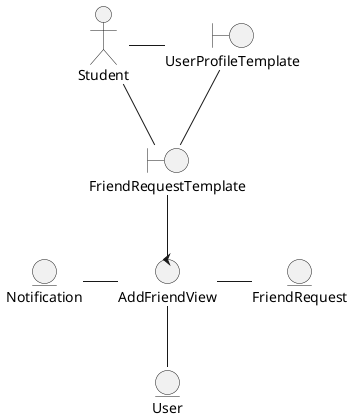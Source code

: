 @startuml UC addFriend analysisClassDiagram

actor "Student" as registeredUser 
boundary "UserProfileTemplate" as start
boundary "FriendRequestTemplate" as friendRequestTemplate
entity "FriendRequest"  as friendRequest
control "AddFriendView" as addFriendView
entity "User" as user
entity "Notification" as notification

registeredUser - start
registeredUser - friendRequestTemplate
start -- friendRequestTemplate
friendRequestTemplate -down- addFriendView
addFriendView - friendRequest
addFriendView -down- user
notification - addFriendView

@enduml